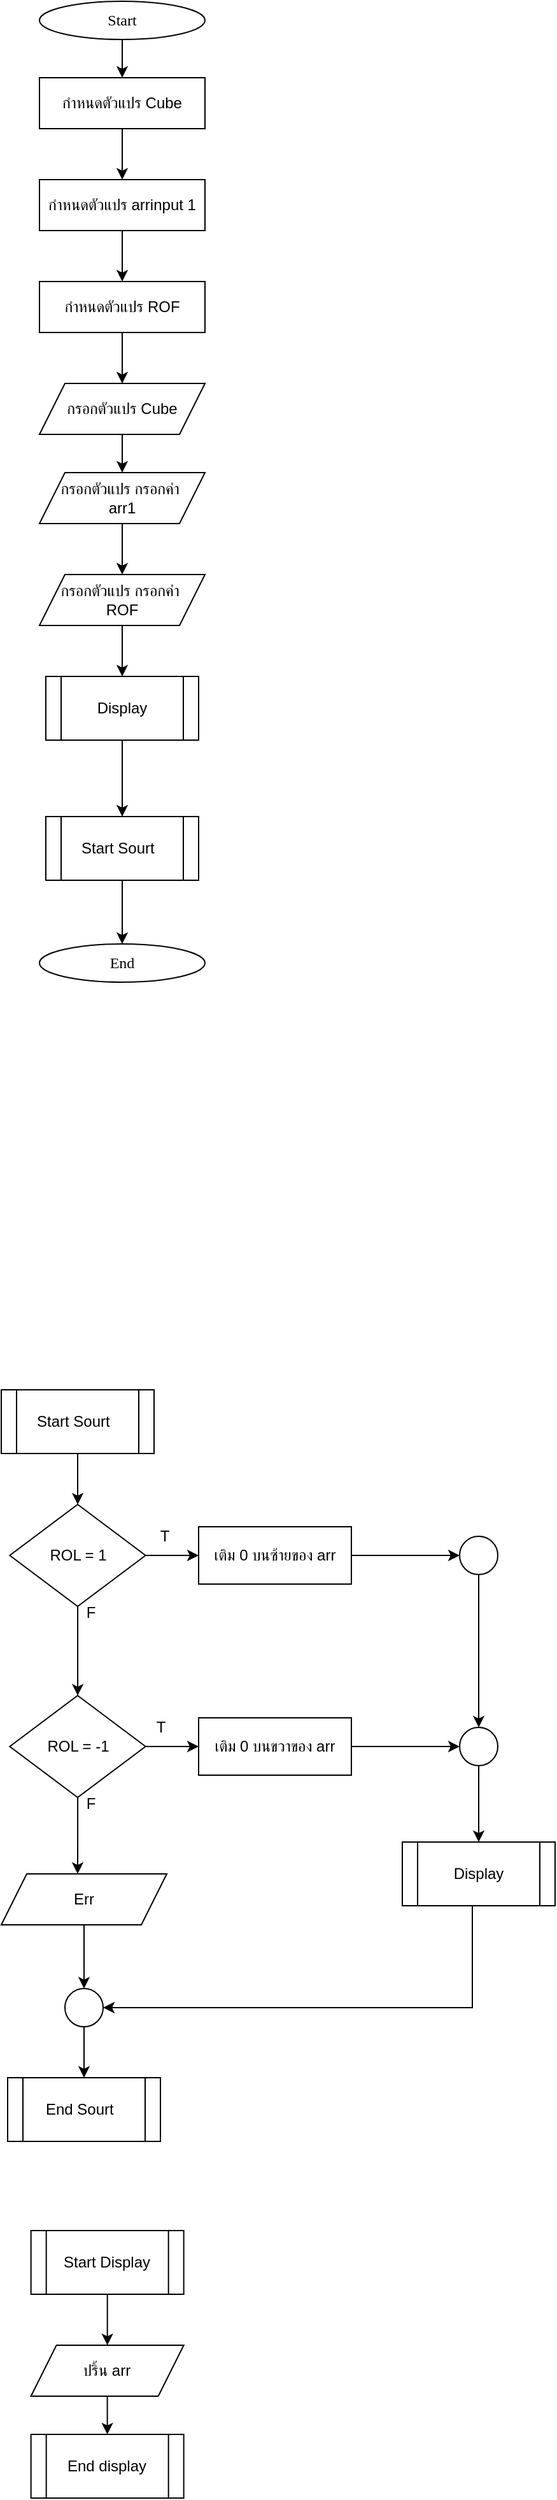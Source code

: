 <mxfile version="25.0.3">
  <diagram name="Page-1" id="1wfpvvVDEDDvOYrMVWNy">
    <mxGraphModel dx="2757" dy="3657" grid="1" gridSize="10" guides="1" tooltips="1" connect="1" arrows="1" fold="1" page="1" pageScale="1" pageWidth="850" pageHeight="1100" math="0" shadow="0">
      <root>
        <mxCell id="0" />
        <mxCell id="1" parent="0" />
        <mxCell id="lVYwJ4ceK7YXkQDnxejy-1" value="" style="edgeStyle=orthogonalEdgeStyle;rounded=0;orthogonalLoop=1;jettySize=auto;html=1;" edge="1" parent="1" source="lVYwJ4ceK7YXkQDnxejy-2" target="lVYwJ4ceK7YXkQDnxejy-4">
          <mxGeometry relative="1" as="geometry" />
        </mxCell>
        <mxCell id="lVYwJ4ceK7YXkQDnxejy-2" value="&lt;font data-font-src=&quot;https://fonts.googleapis.com/css?family=Sarabun&quot; face=&quot;Sarabun&quot;&gt;Start&lt;/font&gt;" style="ellipse;whiteSpace=wrap;html=1;" vertex="1" parent="1">
          <mxGeometry x="110.0" y="-2200" width="130" height="30" as="geometry" />
        </mxCell>
        <mxCell id="lVYwJ4ceK7YXkQDnxejy-3" value="" style="edgeStyle=orthogonalEdgeStyle;rounded=0;orthogonalLoop=1;jettySize=auto;html=1;" edge="1" parent="1" source="lVYwJ4ceK7YXkQDnxejy-4" target="lVYwJ4ceK7YXkQDnxejy-8">
          <mxGeometry relative="1" as="geometry" />
        </mxCell>
        <mxCell id="lVYwJ4ceK7YXkQDnxejy-4" value="กำหนดตัวแปร Cube" style="rounded=0;whiteSpace=wrap;html=1;" vertex="1" parent="1">
          <mxGeometry x="110.0" y="-2140" width="130" height="40" as="geometry" />
        </mxCell>
        <mxCell id="lVYwJ4ceK7YXkQDnxejy-5" value="" style="edgeStyle=orthogonalEdgeStyle;rounded=0;orthogonalLoop=1;jettySize=auto;html=1;" edge="1" parent="1" source="lVYwJ4ceK7YXkQDnxejy-6" target="lVYwJ4ceK7YXkQDnxejy-12">
          <mxGeometry relative="1" as="geometry" />
        </mxCell>
        <mxCell id="lVYwJ4ceK7YXkQDnxejy-6" value="กรอกตัวแปร Cube" style="rounded=0;whiteSpace=wrap;html=1;shape=parallelogram;perimeter=parallelogramPerimeter;fixedSize=1;" vertex="1" parent="1">
          <mxGeometry x="110.0" y="-1900" width="130" height="40" as="geometry" />
        </mxCell>
        <mxCell id="lVYwJ4ceK7YXkQDnxejy-7" value="" style="edgeStyle=orthogonalEdgeStyle;rounded=0;orthogonalLoop=1;jettySize=auto;html=1;" edge="1" parent="1" source="lVYwJ4ceK7YXkQDnxejy-8" target="lVYwJ4ceK7YXkQDnxejy-10">
          <mxGeometry relative="1" as="geometry" />
        </mxCell>
        <mxCell id="lVYwJ4ceK7YXkQDnxejy-8" value="กำหนดตัวแปร arrinput 1" style="rounded=0;whiteSpace=wrap;html=1;" vertex="1" parent="1">
          <mxGeometry x="110.0" y="-2060" width="130" height="40" as="geometry" />
        </mxCell>
        <mxCell id="lVYwJ4ceK7YXkQDnxejy-9" value="" style="edgeStyle=orthogonalEdgeStyle;rounded=0;orthogonalLoop=1;jettySize=auto;html=1;" edge="1" parent="1" source="lVYwJ4ceK7YXkQDnxejy-10" target="lVYwJ4ceK7YXkQDnxejy-6">
          <mxGeometry relative="1" as="geometry" />
        </mxCell>
        <mxCell id="lVYwJ4ceK7YXkQDnxejy-10" value="กำหนดตัวแปร ROF" style="rounded=0;whiteSpace=wrap;html=1;" vertex="1" parent="1">
          <mxGeometry x="110.0" y="-1980" width="130" height="40" as="geometry" />
        </mxCell>
        <mxCell id="lVYwJ4ceK7YXkQDnxejy-11" value="" style="edgeStyle=orthogonalEdgeStyle;rounded=0;orthogonalLoop=1;jettySize=auto;html=1;" edge="1" parent="1" source="lVYwJ4ceK7YXkQDnxejy-12" target="lVYwJ4ceK7YXkQDnxejy-14">
          <mxGeometry relative="1" as="geometry" />
        </mxCell>
        <mxCell id="lVYwJ4ceK7YXkQDnxejy-12" value="กรอกตัวแปร กรอกค่า&amp;nbsp;&lt;div&gt;arr1&lt;/div&gt;" style="rounded=0;whiteSpace=wrap;html=1;shape=parallelogram;perimeter=parallelogramPerimeter;fixedSize=1;" vertex="1" parent="1">
          <mxGeometry x="110.0" y="-1830" width="130" height="40" as="geometry" />
        </mxCell>
        <mxCell id="lVYwJ4ceK7YXkQDnxejy-13" value="" style="edgeStyle=orthogonalEdgeStyle;rounded=0;orthogonalLoop=1;jettySize=auto;html=1;" edge="1" parent="1" source="lVYwJ4ceK7YXkQDnxejy-14">
          <mxGeometry relative="1" as="geometry">
            <mxPoint x="175" y="-1670" as="targetPoint" />
          </mxGeometry>
        </mxCell>
        <mxCell id="lVYwJ4ceK7YXkQDnxejy-14" value="กรอกตัวแปร กรอกค่า&amp;nbsp;&lt;div&gt;ROF&lt;/div&gt;" style="rounded=0;whiteSpace=wrap;html=1;shape=parallelogram;perimeter=parallelogramPerimeter;fixedSize=1;" vertex="1" parent="1">
          <mxGeometry x="110.0" y="-1750" width="130" height="40" as="geometry" />
        </mxCell>
        <mxCell id="lVYwJ4ceK7YXkQDnxejy-15" value="" style="edgeStyle=orthogonalEdgeStyle;rounded=0;orthogonalLoop=1;jettySize=auto;html=1;" edge="1" parent="1" source="lVYwJ4ceK7YXkQDnxejy-16" target="lVYwJ4ceK7YXkQDnxejy-19">
          <mxGeometry relative="1" as="geometry" />
        </mxCell>
        <mxCell id="lVYwJ4ceK7YXkQDnxejy-16" value="Start&amp;nbsp;Sourt &amp;nbsp;" style="shape=process;whiteSpace=wrap;html=1;backgroundOutline=1;" vertex="1" parent="1">
          <mxGeometry x="80" y="-1110" width="120" height="50" as="geometry" />
        </mxCell>
        <mxCell id="lVYwJ4ceK7YXkQDnxejy-17" value="" style="edgeStyle=orthogonalEdgeStyle;rounded=0;orthogonalLoop=1;jettySize=auto;html=1;" edge="1" parent="1" source="lVYwJ4ceK7YXkQDnxejy-19" target="lVYwJ4ceK7YXkQDnxejy-22">
          <mxGeometry relative="1" as="geometry" />
        </mxCell>
        <mxCell id="lVYwJ4ceK7YXkQDnxejy-18" value="" style="edgeStyle=orthogonalEdgeStyle;rounded=0;orthogonalLoop=1;jettySize=auto;html=1;" edge="1" parent="1" source="lVYwJ4ceK7YXkQDnxejy-19" target="lVYwJ4ceK7YXkQDnxejy-24">
          <mxGeometry relative="1" as="geometry" />
        </mxCell>
        <mxCell id="lVYwJ4ceK7YXkQDnxejy-19" value="ROL = 1" style="rhombus;whiteSpace=wrap;html=1;" vertex="1" parent="1">
          <mxGeometry x="86.66" y="-1020" width="106.67" height="80" as="geometry" />
        </mxCell>
        <mxCell id="lVYwJ4ceK7YXkQDnxejy-20" value="" style="edgeStyle=orthogonalEdgeStyle;rounded=0;orthogonalLoop=1;jettySize=auto;html=1;" edge="1" parent="1" source="lVYwJ4ceK7YXkQDnxejy-22" target="lVYwJ4ceK7YXkQDnxejy-26">
          <mxGeometry relative="1" as="geometry" />
        </mxCell>
        <mxCell id="lVYwJ4ceK7YXkQDnxejy-21" value="" style="edgeStyle=orthogonalEdgeStyle;rounded=0;orthogonalLoop=1;jettySize=auto;html=1;" edge="1" parent="1" source="lVYwJ4ceK7YXkQDnxejy-22">
          <mxGeometry relative="1" as="geometry">
            <mxPoint x="139.995" y="-730" as="targetPoint" />
          </mxGeometry>
        </mxCell>
        <mxCell id="lVYwJ4ceK7YXkQDnxejy-22" value="ROL = -1" style="rhombus;whiteSpace=wrap;html=1;" vertex="1" parent="1">
          <mxGeometry x="86.66" y="-870" width="106.67" height="80" as="geometry" />
        </mxCell>
        <mxCell id="lVYwJ4ceK7YXkQDnxejy-23" value="" style="edgeStyle=orthogonalEdgeStyle;rounded=0;orthogonalLoop=1;jettySize=auto;html=1;" edge="1" parent="1" source="lVYwJ4ceK7YXkQDnxejy-24" target="lVYwJ4ceK7YXkQDnxejy-37">
          <mxGeometry relative="1" as="geometry" />
        </mxCell>
        <mxCell id="lVYwJ4ceK7YXkQDnxejy-24" value="เติม 0 บนซ้ายของ arr" style="rounded=0;whiteSpace=wrap;html=1;" vertex="1" parent="1">
          <mxGeometry x="235" y="-1002.5" width="120" height="45" as="geometry" />
        </mxCell>
        <mxCell id="lVYwJ4ceK7YXkQDnxejy-25" value="" style="edgeStyle=orthogonalEdgeStyle;rounded=0;orthogonalLoop=1;jettySize=auto;html=1;" edge="1" parent="1" source="lVYwJ4ceK7YXkQDnxejy-26" target="lVYwJ4ceK7YXkQDnxejy-35">
          <mxGeometry relative="1" as="geometry" />
        </mxCell>
        <mxCell id="lVYwJ4ceK7YXkQDnxejy-26" value="เติม 0 บนขวาของ arr" style="rounded=0;whiteSpace=wrap;html=1;" vertex="1" parent="1">
          <mxGeometry x="235" y="-852.5" width="120" height="45" as="geometry" />
        </mxCell>
        <mxCell id="lVYwJ4ceK7YXkQDnxejy-27" value="" style="edgeStyle=orthogonalEdgeStyle;rounded=0;orthogonalLoop=1;jettySize=auto;html=1;" edge="1" parent="1" source="lVYwJ4ceK7YXkQDnxejy-28" target="lVYwJ4ceK7YXkQDnxejy-30">
          <mxGeometry relative="1" as="geometry" />
        </mxCell>
        <mxCell id="lVYwJ4ceK7YXkQDnxejy-28" value="Start Display" style="shape=process;whiteSpace=wrap;html=1;backgroundOutline=1;" vertex="1" parent="1">
          <mxGeometry x="103.33" y="-450" width="120" height="50" as="geometry" />
        </mxCell>
        <mxCell id="lVYwJ4ceK7YXkQDnxejy-29" value="" style="edgeStyle=orthogonalEdgeStyle;rounded=0;orthogonalLoop=1;jettySize=auto;html=1;" edge="1" parent="1" source="lVYwJ4ceK7YXkQDnxejy-30" target="lVYwJ4ceK7YXkQDnxejy-31">
          <mxGeometry relative="1" as="geometry" />
        </mxCell>
        <mxCell id="lVYwJ4ceK7YXkQDnxejy-30" value="ปริ้น arr" style="shape=parallelogram;perimeter=parallelogramPerimeter;whiteSpace=wrap;html=1;fixedSize=1;" vertex="1" parent="1">
          <mxGeometry x="103.33" y="-360" width="120" height="40" as="geometry" />
        </mxCell>
        <mxCell id="lVYwJ4ceK7YXkQDnxejy-31" value="End display" style="shape=process;whiteSpace=wrap;html=1;backgroundOutline=1;" vertex="1" parent="1">
          <mxGeometry x="103.33" y="-290" width="120" height="50" as="geometry" />
        </mxCell>
        <mxCell id="lVYwJ4ceK7YXkQDnxejy-32" style="edgeStyle=orthogonalEdgeStyle;rounded=0;orthogonalLoop=1;jettySize=auto;html=1;entryX=1;entryY=0.5;entryDx=0;entryDy=0;" edge="1" parent="1" source="lVYwJ4ceK7YXkQDnxejy-33" target="lVYwJ4ceK7YXkQDnxejy-46">
          <mxGeometry relative="1" as="geometry">
            <Array as="points">
              <mxPoint x="450" y="-625" />
            </Array>
          </mxGeometry>
        </mxCell>
        <mxCell id="lVYwJ4ceK7YXkQDnxejy-33" value="Display" style="shape=process;whiteSpace=wrap;html=1;backgroundOutline=1;" vertex="1" parent="1">
          <mxGeometry x="395" y="-755" width="120" height="50" as="geometry" />
        </mxCell>
        <mxCell id="lVYwJ4ceK7YXkQDnxejy-34" value="" style="edgeStyle=orthogonalEdgeStyle;rounded=0;orthogonalLoop=1;jettySize=auto;html=1;" edge="1" parent="1" source="lVYwJ4ceK7YXkQDnxejy-35" target="lVYwJ4ceK7YXkQDnxejy-33">
          <mxGeometry relative="1" as="geometry" />
        </mxCell>
        <mxCell id="lVYwJ4ceK7YXkQDnxejy-35" value="" style="ellipse;whiteSpace=wrap;html=1;aspect=fixed;" vertex="1" parent="1">
          <mxGeometry x="440" y="-845" width="30" height="30" as="geometry" />
        </mxCell>
        <mxCell id="lVYwJ4ceK7YXkQDnxejy-36" style="edgeStyle=orthogonalEdgeStyle;rounded=0;orthogonalLoop=1;jettySize=auto;html=1;entryX=0.5;entryY=0;entryDx=0;entryDy=0;" edge="1" parent="1" source="lVYwJ4ceK7YXkQDnxejy-37" target="lVYwJ4ceK7YXkQDnxejy-35">
          <mxGeometry relative="1" as="geometry" />
        </mxCell>
        <mxCell id="lVYwJ4ceK7YXkQDnxejy-37" value="" style="ellipse;whiteSpace=wrap;html=1;aspect=fixed;" vertex="1" parent="1">
          <mxGeometry x="440" y="-995" width="30" height="30" as="geometry" />
        </mxCell>
        <mxCell id="lVYwJ4ceK7YXkQDnxejy-38" value="" style="edgeStyle=orthogonalEdgeStyle;rounded=0;orthogonalLoop=1;jettySize=auto;html=1;" edge="1" parent="1" source="lVYwJ4ceK7YXkQDnxejy-39" target="lVYwJ4ceK7YXkQDnxejy-46">
          <mxGeometry relative="1" as="geometry" />
        </mxCell>
        <mxCell id="lVYwJ4ceK7YXkQDnxejy-39" value="Err" style="rounded=0;whiteSpace=wrap;html=1;shape=parallelogram;perimeter=parallelogramPerimeter;fixedSize=1;" vertex="1" parent="1">
          <mxGeometry x="80" y="-730" width="130" height="40" as="geometry" />
        </mxCell>
        <mxCell id="lVYwJ4ceK7YXkQDnxejy-40" value="T" style="text;html=1;align=center;verticalAlign=middle;resizable=0;points=[];autosize=1;strokeColor=none;fillColor=none;" vertex="1" parent="1">
          <mxGeometry x="190" y="-860" width="30" height="30" as="geometry" />
        </mxCell>
        <mxCell id="lVYwJ4ceK7YXkQDnxejy-41" value="T" style="text;html=1;align=center;verticalAlign=middle;resizable=0;points=[];autosize=1;strokeColor=none;fillColor=none;" vertex="1" parent="1">
          <mxGeometry x="193.33" y="-1010" width="30" height="30" as="geometry" />
        </mxCell>
        <mxCell id="lVYwJ4ceK7YXkQDnxejy-42" value="F" style="text;html=1;align=center;verticalAlign=middle;resizable=0;points=[];autosize=1;strokeColor=none;fillColor=none;" vertex="1" parent="1">
          <mxGeometry x="135" y="-950" width="30" height="30" as="geometry" />
        </mxCell>
        <mxCell id="lVYwJ4ceK7YXkQDnxejy-43" value="F" style="text;html=1;align=center;verticalAlign=middle;resizable=0;points=[];autosize=1;strokeColor=none;fillColor=none;" vertex="1" parent="1">
          <mxGeometry x="135" y="-800" width="30" height="30" as="geometry" />
        </mxCell>
        <mxCell id="lVYwJ4ceK7YXkQDnxejy-44" value="End Sourt &amp;nbsp;" style="shape=process;whiteSpace=wrap;html=1;backgroundOutline=1;" vertex="1" parent="1">
          <mxGeometry x="85" y="-570" width="120" height="50" as="geometry" />
        </mxCell>
        <mxCell id="lVYwJ4ceK7YXkQDnxejy-45" value="" style="edgeStyle=orthogonalEdgeStyle;rounded=0;orthogonalLoop=1;jettySize=auto;html=1;" edge="1" parent="1" source="lVYwJ4ceK7YXkQDnxejy-46" target="lVYwJ4ceK7YXkQDnxejy-44">
          <mxGeometry relative="1" as="geometry" />
        </mxCell>
        <mxCell id="lVYwJ4ceK7YXkQDnxejy-46" value="" style="ellipse;whiteSpace=wrap;html=1;aspect=fixed;" vertex="1" parent="1">
          <mxGeometry x="130" y="-640" width="30" height="30" as="geometry" />
        </mxCell>
        <mxCell id="lVYwJ4ceK7YXkQDnxejy-47" value="" style="edgeStyle=orthogonalEdgeStyle;rounded=0;orthogonalLoop=1;jettySize=auto;html=1;" edge="1" parent="1" source="lVYwJ4ceK7YXkQDnxejy-48" target="lVYwJ4ceK7YXkQDnxejy-51">
          <mxGeometry relative="1" as="geometry" />
        </mxCell>
        <mxCell id="lVYwJ4ceK7YXkQDnxejy-48" value="Start&amp;nbsp;Sourt &amp;nbsp;" style="shape=process;whiteSpace=wrap;html=1;backgroundOutline=1;" vertex="1" parent="1">
          <mxGeometry x="115" y="-1560" width="120" height="50" as="geometry" />
        </mxCell>
        <mxCell id="lVYwJ4ceK7YXkQDnxejy-49" value="" style="edgeStyle=orthogonalEdgeStyle;rounded=0;orthogonalLoop=1;jettySize=auto;html=1;" edge="1" parent="1" source="lVYwJ4ceK7YXkQDnxejy-50" target="lVYwJ4ceK7YXkQDnxejy-48">
          <mxGeometry relative="1" as="geometry" />
        </mxCell>
        <mxCell id="lVYwJ4ceK7YXkQDnxejy-50" value="Display" style="shape=process;whiteSpace=wrap;html=1;backgroundOutline=1;" vertex="1" parent="1">
          <mxGeometry x="115" y="-1670" width="120" height="50" as="geometry" />
        </mxCell>
        <mxCell id="lVYwJ4ceK7YXkQDnxejy-51" value="&lt;font data-font-src=&quot;https://fonts.googleapis.com/css?family=Sarabun&quot; face=&quot;Sarabun&quot;&gt;End&lt;/font&gt;" style="ellipse;whiteSpace=wrap;html=1;" vertex="1" parent="1">
          <mxGeometry x="110.0" y="-1460" width="130" height="30" as="geometry" />
        </mxCell>
      </root>
    </mxGraphModel>
  </diagram>
</mxfile>
